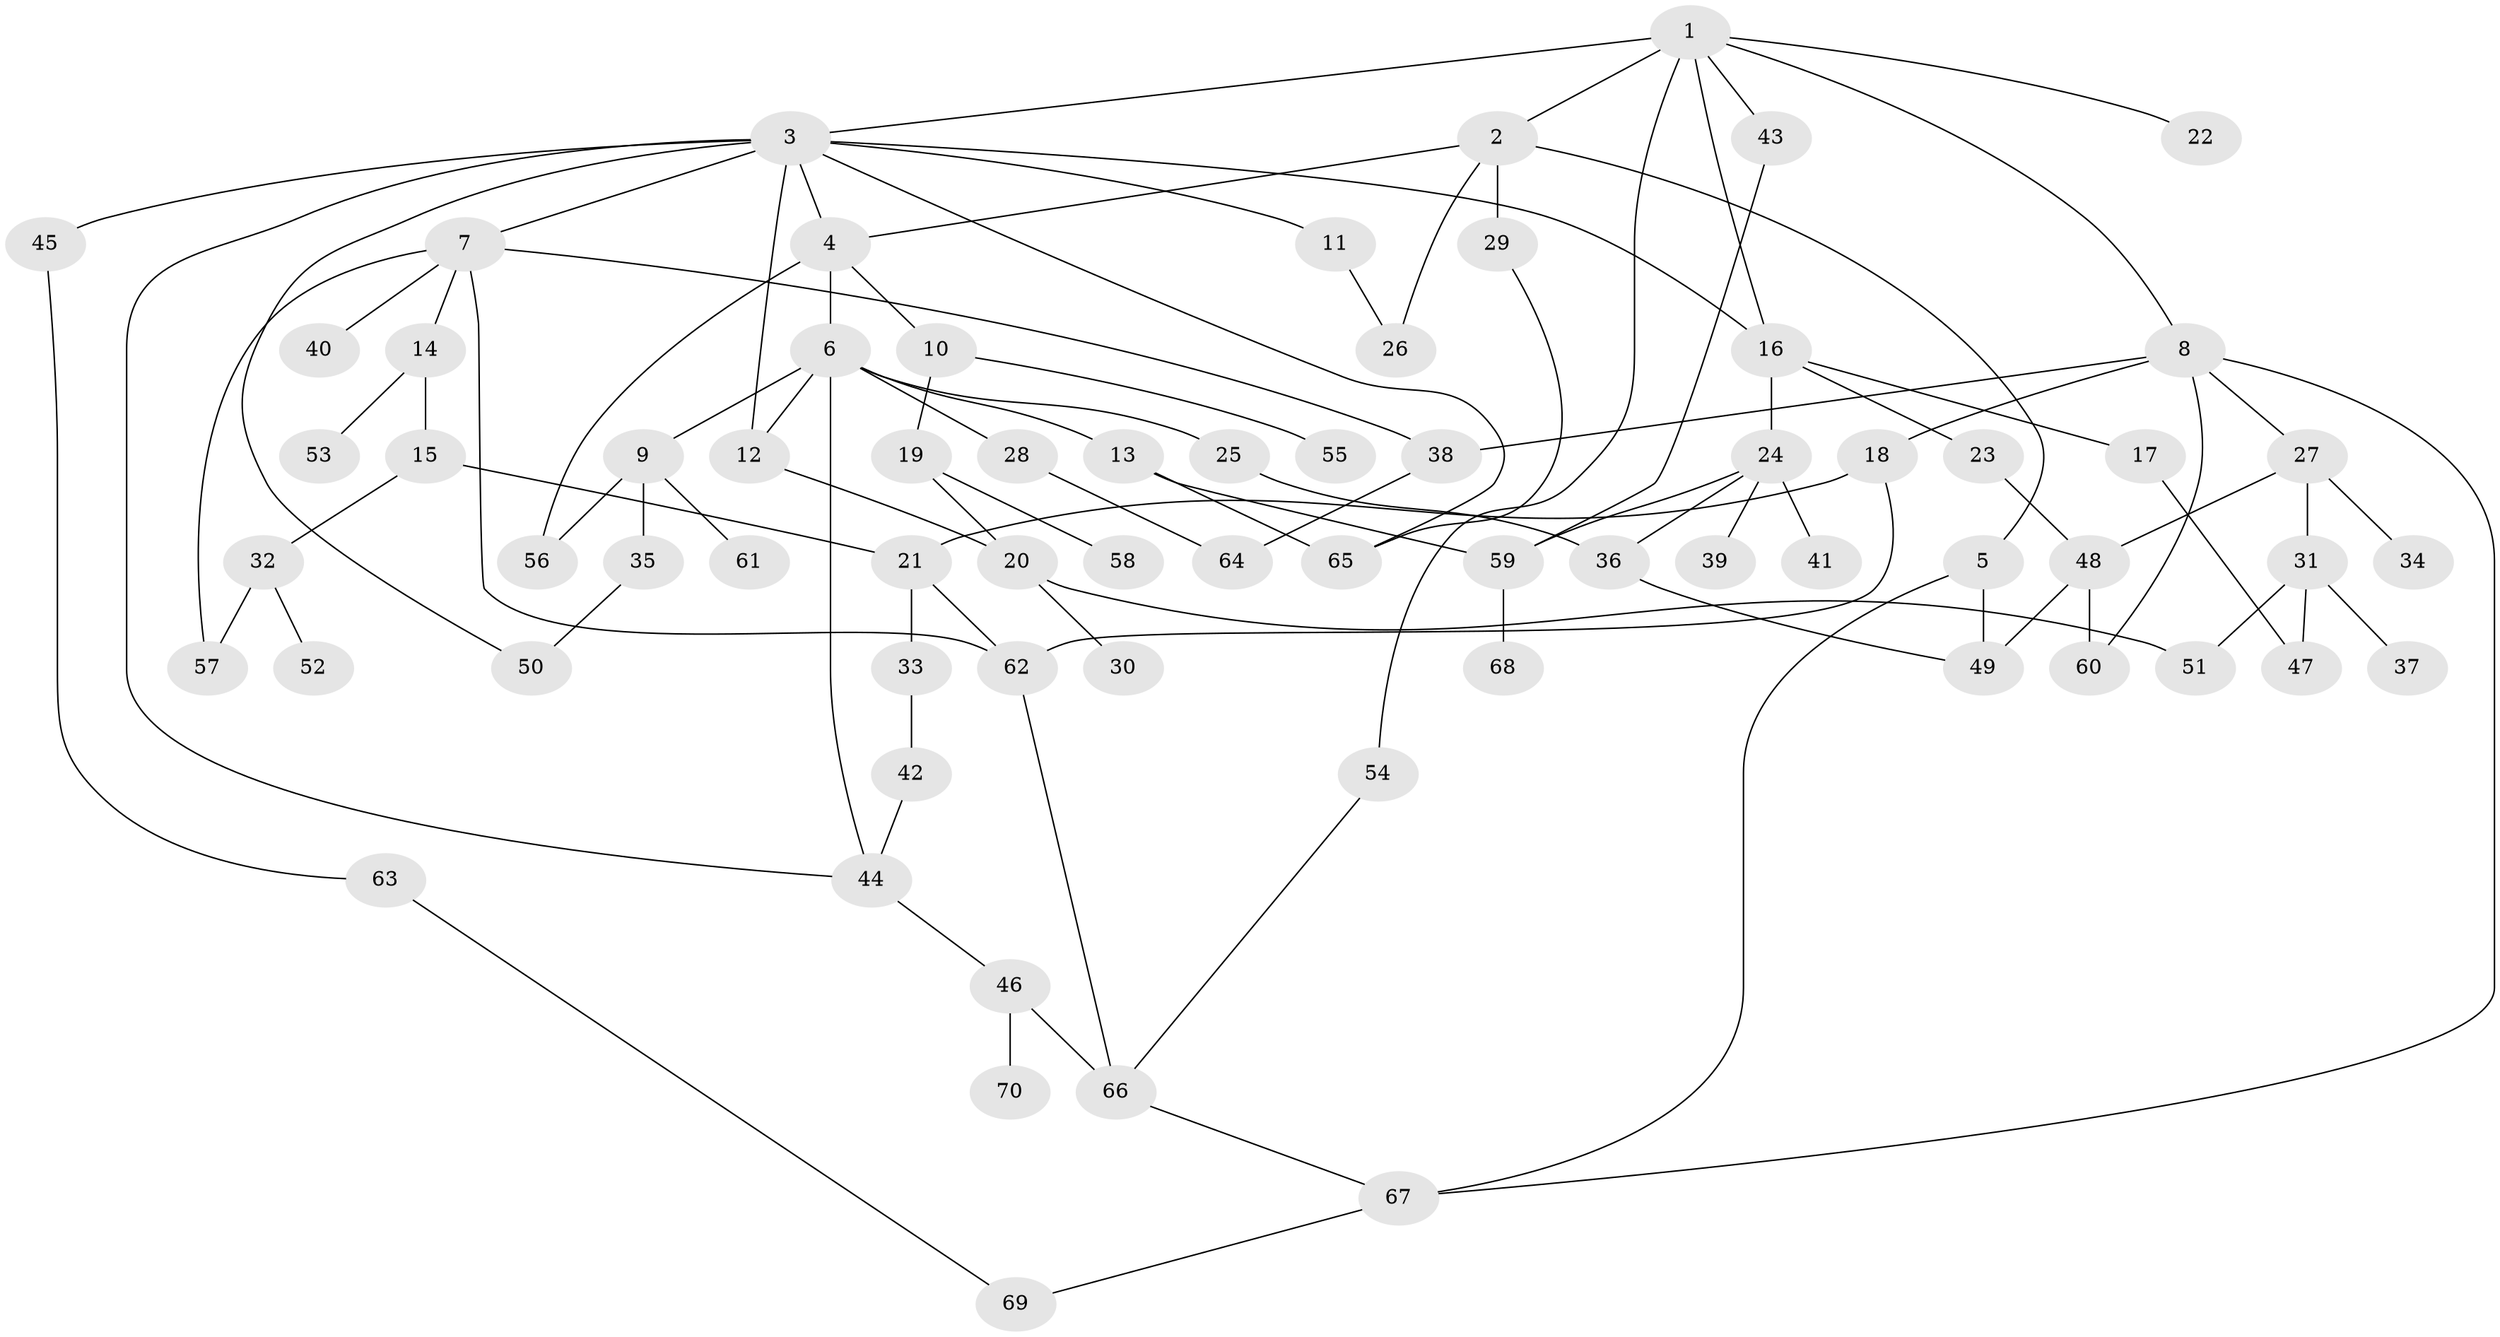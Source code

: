 // Generated by graph-tools (version 1.1) at 2025/01/03/09/25 03:01:01]
// undirected, 70 vertices, 100 edges
graph export_dot {
graph [start="1"]
  node [color=gray90,style=filled];
  1;
  2;
  3;
  4;
  5;
  6;
  7;
  8;
  9;
  10;
  11;
  12;
  13;
  14;
  15;
  16;
  17;
  18;
  19;
  20;
  21;
  22;
  23;
  24;
  25;
  26;
  27;
  28;
  29;
  30;
  31;
  32;
  33;
  34;
  35;
  36;
  37;
  38;
  39;
  40;
  41;
  42;
  43;
  44;
  45;
  46;
  47;
  48;
  49;
  50;
  51;
  52;
  53;
  54;
  55;
  56;
  57;
  58;
  59;
  60;
  61;
  62;
  63;
  64;
  65;
  66;
  67;
  68;
  69;
  70;
  1 -- 2;
  1 -- 3;
  1 -- 8;
  1 -- 22;
  1 -- 43;
  1 -- 54;
  1 -- 16;
  2 -- 5;
  2 -- 26;
  2 -- 29;
  2 -- 4;
  3 -- 4;
  3 -- 7;
  3 -- 11;
  3 -- 12;
  3 -- 16;
  3 -- 44;
  3 -- 45;
  3 -- 50;
  3 -- 65;
  4 -- 6;
  4 -- 10;
  4 -- 56;
  5 -- 49;
  5 -- 67;
  6 -- 9;
  6 -- 13;
  6 -- 25;
  6 -- 28;
  6 -- 12;
  6 -- 44;
  7 -- 14;
  7 -- 38;
  7 -- 40;
  7 -- 57;
  7 -- 62;
  8 -- 18;
  8 -- 27;
  8 -- 60;
  8 -- 38;
  8 -- 67;
  9 -- 35;
  9 -- 61;
  9 -- 56;
  10 -- 19;
  10 -- 55;
  11 -- 26;
  12 -- 20;
  13 -- 59;
  13 -- 65;
  14 -- 15;
  14 -- 53;
  15 -- 21;
  15 -- 32;
  16 -- 17;
  16 -- 23;
  16 -- 24;
  17 -- 47;
  18 -- 62;
  18 -- 21;
  19 -- 20;
  19 -- 58;
  20 -- 30;
  20 -- 51;
  21 -- 33;
  21 -- 62;
  23 -- 48;
  24 -- 39;
  24 -- 41;
  24 -- 36;
  24 -- 59;
  25 -- 36;
  27 -- 31;
  27 -- 34;
  27 -- 48;
  28 -- 64;
  29 -- 65;
  31 -- 37;
  31 -- 47;
  31 -- 51;
  32 -- 52;
  32 -- 57;
  33 -- 42;
  35 -- 50;
  36 -- 49;
  38 -- 64;
  42 -- 44;
  43 -- 59;
  44 -- 46;
  45 -- 63;
  46 -- 66;
  46 -- 70;
  48 -- 49;
  48 -- 60;
  54 -- 66;
  59 -- 68;
  62 -- 66;
  63 -- 69;
  66 -- 67;
  67 -- 69;
}

